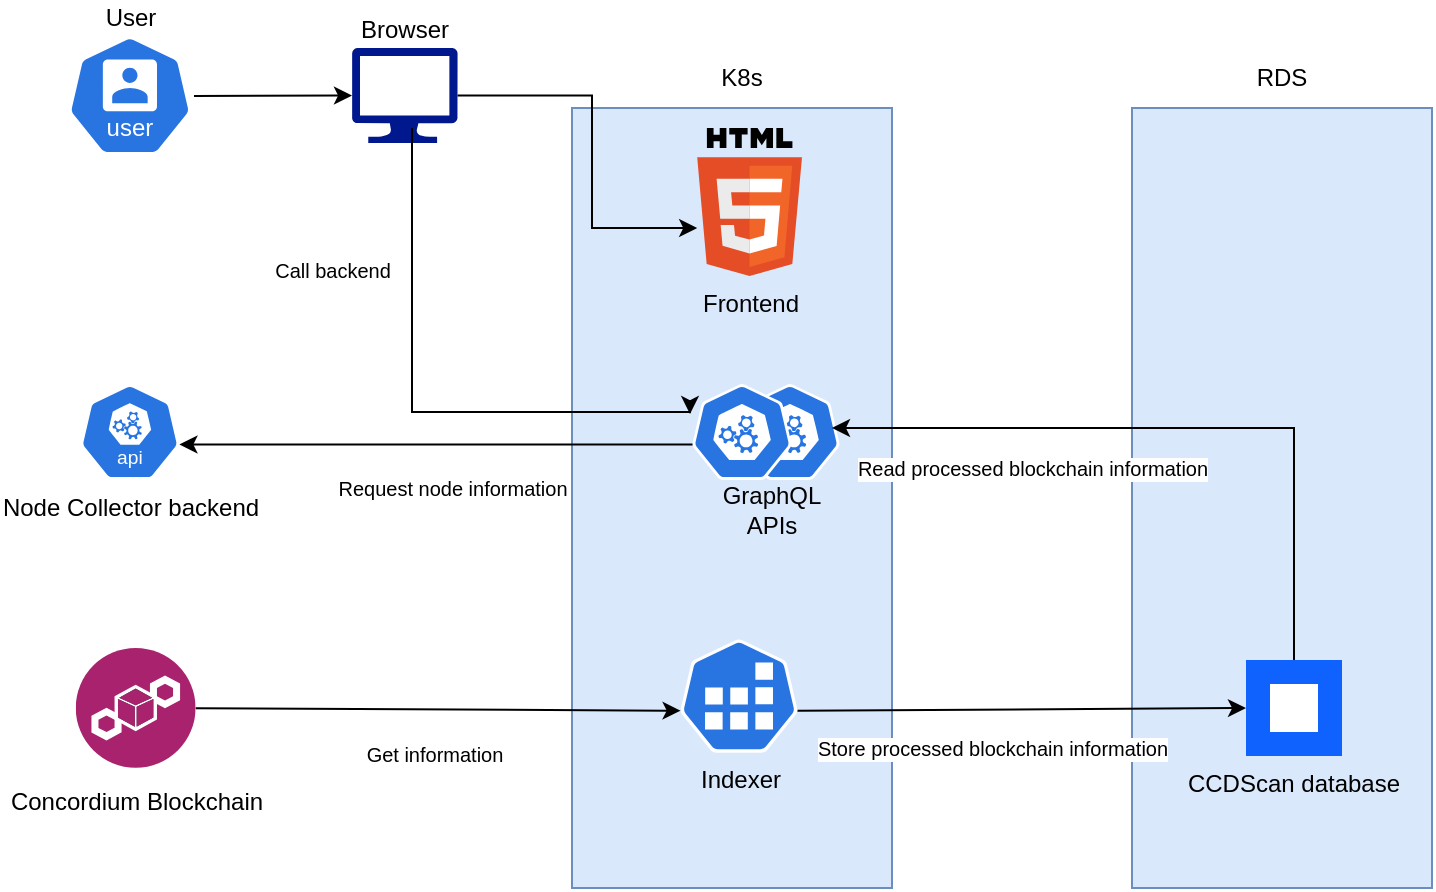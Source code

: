 <mxfile version="26.2.13">
  <diagram name="Page-1" id="1A0a4yqwRPMZbgc_Vm_i">
    <mxGraphModel dx="1428" dy="800" grid="1" gridSize="10" guides="1" tooltips="1" connect="1" arrows="1" fold="1" page="1" pageScale="1" pageWidth="827" pageHeight="1169" math="0" shadow="0">
      <root>
        <mxCell id="0" />
        <mxCell id="1" parent="0" />
        <mxCell id="FJBlHJc9L1bTV9XCvPqU-1" value="" style="rounded=0;whiteSpace=wrap;html=1;fillColor=#dae8fc;strokeColor=#6c8ebf;" vertex="1" parent="1">
          <mxGeometry x="610" y="100" width="150" height="390" as="geometry" />
        </mxCell>
        <mxCell id="FJBlHJc9L1bTV9XCvPqU-2" value="" style="rounded=0;whiteSpace=wrap;html=1;fillColor=#dae8fc;strokeColor=#6c8ebf;" vertex="1" parent="1">
          <mxGeometry x="330" y="100" width="160" height="390" as="geometry" />
        </mxCell>
        <mxCell id="FJBlHJc9L1bTV9XCvPqU-23" value="" style="aspect=fixed;sketch=0;html=1;dashed=0;whitespace=wrap;verticalLabelPosition=bottom;verticalAlign=top;fillColor=#2875E2;strokeColor=#ffffff;points=[[0.005,0.63,0],[0.1,0.2,0],[0.9,0.2,0],[0.5,0,0],[0.995,0.63,0],[0.72,0.99,0],[0.5,1,0],[0.28,0.99,0]];shape=mxgraph.kubernetes.icon2;prIcon=api" vertex="1" parent="1">
          <mxGeometry x="414" y="238" width="50" height="48" as="geometry" />
        </mxCell>
        <mxCell id="FJBlHJc9L1bTV9XCvPqU-3" value="Concordium Blockchain" style="image;aspect=fixed;perimeter=ellipsePerimeter;html=1;align=center;shadow=0;dashed=0;fontColor=light-dark(#000000, #6592cd);labelBackgroundColor=default;fontSize=12;spacingTop=3;image=img/lib/ibm/blockchain/blockchain.svg;" vertex="1" parent="1">
          <mxGeometry x="81.88" y="370" width="60" height="60" as="geometry" />
        </mxCell>
        <mxCell id="FJBlHJc9L1bTV9XCvPqU-4" value="" style="aspect=fixed;sketch=0;html=1;dashed=0;whitespace=wrap;verticalLabelPosition=top;verticalAlign=bottom;fillColor=#2875E2;strokeColor=#ffffff;points=[[0.005,0.63,0],[0.1,0.2,0],[0.9,0.2,0],[0.5,0,0],[0.995,0.63,0],[0.72,0.99,0],[0.5,1,0],[0.28,0.99,0]];shape=mxgraph.kubernetes.icon2;prIcon=api;labelPosition=center;align=center;" vertex="1" parent="1">
          <mxGeometry x="390" y="238" width="50" height="48" as="geometry" />
        </mxCell>
        <mxCell id="FJBlHJc9L1bTV9XCvPqU-5" value="Store processed blockchain information" style="rounded=0;orthogonalLoop=1;jettySize=auto;html=1;exitX=0.995;exitY=0.63;exitDx=0;exitDy=0;exitPerimeter=0;entryX=0;entryY=0.5;entryDx=0;entryDy=0;fontSize=10;" edge="1" parent="1" source="FJBlHJc9L1bTV9XCvPqU-6" target="FJBlHJc9L1bTV9XCvPqU-8">
          <mxGeometry x="-0.134" y="-19" relative="1" as="geometry">
            <mxPoint as="offset" />
            <Array as="points" />
          </mxGeometry>
        </mxCell>
        <mxCell id="FJBlHJc9L1bTV9XCvPqU-6" value="Indexer" style="aspect=fixed;sketch=0;html=1;dashed=0;whitespace=wrap;verticalLabelPosition=bottom;verticalAlign=top;fillColor=#2875E2;strokeColor=#ffffff;points=[[0.005,0.63,0],[0.1,0.2,0],[0.9,0.2,0],[0.5,0,0],[0.995,0.63,0],[0.72,0.99,0],[0.5,1,0],[0.28,0.99,0]];shape=mxgraph.kubernetes.icon2;prIcon=job" vertex="1" parent="1">
          <mxGeometry x="384" y="365.68" width="59" height="56.64" as="geometry" />
        </mxCell>
        <mxCell id="FJBlHJc9L1bTV9XCvPqU-7" value="Get information" style="rounded=0;orthogonalLoop=1;jettySize=auto;html=1;entryX=0.005;entryY=0.63;entryDx=0;entryDy=0;entryPerimeter=0;fontSize=10;" edge="1" parent="1" source="FJBlHJc9L1bTV9XCvPqU-3" target="FJBlHJc9L1bTV9XCvPqU-6">
          <mxGeometry x="-0.017" y="-22" relative="1" as="geometry">
            <mxPoint as="offset" />
          </mxGeometry>
        </mxCell>
        <mxCell id="FJBlHJc9L1bTV9XCvPqU-8" value="CCDScan database" style="shape=rect;fillColor=#0F62FE;aspect=fixed;resizable=0;labelPosition=center;verticalLabelPosition=bottom;align=center;verticalAlign=top;strokeColor=none;fontSize=12;" vertex="1" parent="1">
          <mxGeometry x="667" y="376" width="48" height="48" as="geometry" />
        </mxCell>
        <mxCell id="FJBlHJc9L1bTV9XCvPqU-9" value="" style="fillColor=#ffffff;strokeColor=none;dashed=0;outlineConnect=0;html=1;labelPosition=center;verticalLabelPosition=bottom;verticalAlign=top;part=1;movable=0;resizable=0;rotatable=0;shape=mxgraph.ibm_cloud.database--postgresql" vertex="1" parent="FJBlHJc9L1bTV9XCvPqU-8">
          <mxGeometry width="24" height="24" relative="1" as="geometry">
            <mxPoint x="12" y="12" as="offset" />
          </mxGeometry>
        </mxCell>
        <mxCell id="FJBlHJc9L1bTV9XCvPqU-10" value="Node Collector backend" style="aspect=fixed;sketch=0;html=1;dashed=0;whitespace=wrap;verticalLabelPosition=bottom;verticalAlign=top;fillColor=#2875E2;strokeColor=#ffffff;points=[[0.005,0.63,0],[0.1,0.2,0],[0.9,0.2,0],[0.5,0,0],[0.995,0.63,0],[0.72,0.99,0],[0.5,1,0],[0.28,0.99,0]];shape=mxgraph.kubernetes.icon2;kubernetesLabel=1;prIcon=api" vertex="1" parent="1">
          <mxGeometry x="83.96" y="238" width="50" height="48" as="geometry" />
        </mxCell>
        <mxCell id="FJBlHJc9L1bTV9XCvPqU-11" value="Request node information" style="edgeStyle=orthogonalEdgeStyle;rounded=0;orthogonalLoop=1;jettySize=auto;html=1;exitX=0.005;exitY=0.63;exitDx=0;exitDy=0;exitPerimeter=0;entryX=0.995;entryY=0.63;entryDx=0;entryDy=0;entryPerimeter=0;fontSize=10;" edge="1" parent="1" source="FJBlHJc9L1bTV9XCvPqU-4" target="FJBlHJc9L1bTV9XCvPqU-10">
          <mxGeometry x="-0.062" y="22" relative="1" as="geometry">
            <mxPoint as="offset" />
          </mxGeometry>
        </mxCell>
        <mxCell id="FJBlHJc9L1bTV9XCvPqU-12" value="K8s" style="text;html=1;align=center;verticalAlign=middle;whiteSpace=wrap;rounded=0;" vertex="1" parent="1">
          <mxGeometry x="385" y="70" width="60" height="30" as="geometry" />
        </mxCell>
        <mxCell id="FJBlHJc9L1bTV9XCvPqU-13" value="RDS" style="text;html=1;align=center;verticalAlign=middle;whiteSpace=wrap;rounded=0;" vertex="1" parent="1">
          <mxGeometry x="655" y="70" width="60" height="30" as="geometry" />
        </mxCell>
        <mxCell id="FJBlHJc9L1bTV9XCvPqU-14" value="User" style="aspect=fixed;sketch=0;html=1;dashed=0;whitespace=wrap;verticalLabelPosition=top;verticalAlign=bottom;fillColor=#2875E2;strokeColor=#ffffff;points=[[0.005,0.63,0],[0.1,0.2,0],[0.9,0.2,0],[0.5,0,0],[0.995,0.63,0],[0.72,0.99,0],[0.5,1,0],[0.28,0.99,0]];shape=mxgraph.kubernetes.icon2;kubernetesLabel=1;prIcon=user;labelPosition=center;align=center;" vertex="1" parent="1">
          <mxGeometry x="77.72" y="63.75" width="62.49" height="60" as="geometry" />
        </mxCell>
        <mxCell id="FJBlHJc9L1bTV9XCvPqU-17" value="Browser" style="sketch=0;aspect=fixed;pointerEvents=1;shadow=0;dashed=0;html=1;strokeColor=none;labelPosition=center;verticalLabelPosition=top;verticalAlign=bottom;align=center;fillColor=#00188D;shape=mxgraph.azure.computer" vertex="1" parent="1">
          <mxGeometry x="220" y="70" width="52.78" height="47.5" as="geometry" />
        </mxCell>
        <mxCell id="FJBlHJc9L1bTV9XCvPqU-18" style="rounded=0;orthogonalLoop=1;jettySize=auto;html=1;entryX=0;entryY=0.5;entryDx=0;entryDy=0;entryPerimeter=0;" edge="1" parent="1" target="FJBlHJc9L1bTV9XCvPqU-17">
          <mxGeometry relative="1" as="geometry">
            <mxPoint x="141" y="94" as="sourcePoint" />
          </mxGeometry>
        </mxCell>
        <mxCell id="FJBlHJc9L1bTV9XCvPqU-19" value="Call backend" style="edgeStyle=orthogonalEdgeStyle;rounded=0;orthogonalLoop=1;jettySize=auto;html=1;fontSize=10;entryX=-0.02;entryY=0.313;entryDx=0;entryDy=0;entryPerimeter=0;" edge="1" parent="1" target="FJBlHJc9L1bTV9XCvPqU-4">
          <mxGeometry x="-0.501" y="-40" relative="1" as="geometry">
            <mxPoint x="250" y="110" as="sourcePoint" />
            <mxPoint x="290" y="251" as="targetPoint" />
            <Array as="points">
              <mxPoint x="250" y="252" />
            </Array>
            <mxPoint as="offset" />
          </mxGeometry>
        </mxCell>
        <mxCell id="FJBlHJc9L1bTV9XCvPqU-21" value="Read processed blockchain information" style="edgeStyle=orthogonalEdgeStyle;rounded=0;orthogonalLoop=1;jettySize=auto;html=1;exitX=0.5;exitY=0;exitDx=0;exitDy=0;fontSize=10;" edge="1" parent="1" source="FJBlHJc9L1bTV9XCvPqU-8">
          <mxGeometry x="0.424" y="20" relative="1" as="geometry">
            <mxPoint x="460" y="260" as="targetPoint" />
            <Array as="points">
              <mxPoint x="691" y="260" />
              <mxPoint x="460" y="260" />
            </Array>
            <mxPoint as="offset" />
          </mxGeometry>
        </mxCell>
        <mxCell id="FJBlHJc9L1bTV9XCvPqU-22" value="" style="edgeStyle=orthogonalEdgeStyle;rounded=0;orthogonalLoop=1;jettySize=auto;html=1;fontSize=10;" edge="1" parent="1" source="FJBlHJc9L1bTV9XCvPqU-17" target="FJBlHJc9L1bTV9XCvPqU-16">
          <mxGeometry x="-0.478" y="16" relative="1" as="geometry">
            <mxPoint as="offset" />
            <mxPoint x="243" y="86" as="sourcePoint" />
            <mxPoint x="415" y="249" as="targetPoint" />
            <Array as="points">
              <mxPoint x="340" y="94" />
              <mxPoint x="340" y="160" />
            </Array>
          </mxGeometry>
        </mxCell>
        <mxCell id="FJBlHJc9L1bTV9XCvPqU-16" value="Frontend" style="dashed=0;outlineConnect=0;html=1;align=center;labelPosition=center;verticalLabelPosition=bottom;verticalAlign=top;shape=mxgraph.weblogos.html5" vertex="1" parent="1">
          <mxGeometry x="392.6" y="110" width="52.4" height="74" as="geometry" />
        </mxCell>
        <mxCell id="FJBlHJc9L1bTV9XCvPqU-31" value="GraphQL APIs" style="text;html=1;align=center;verticalAlign=middle;whiteSpace=wrap;rounded=0;" vertex="1" parent="1">
          <mxGeometry x="400" y="286" width="60" height="30" as="geometry" />
        </mxCell>
      </root>
    </mxGraphModel>
  </diagram>
</mxfile>
